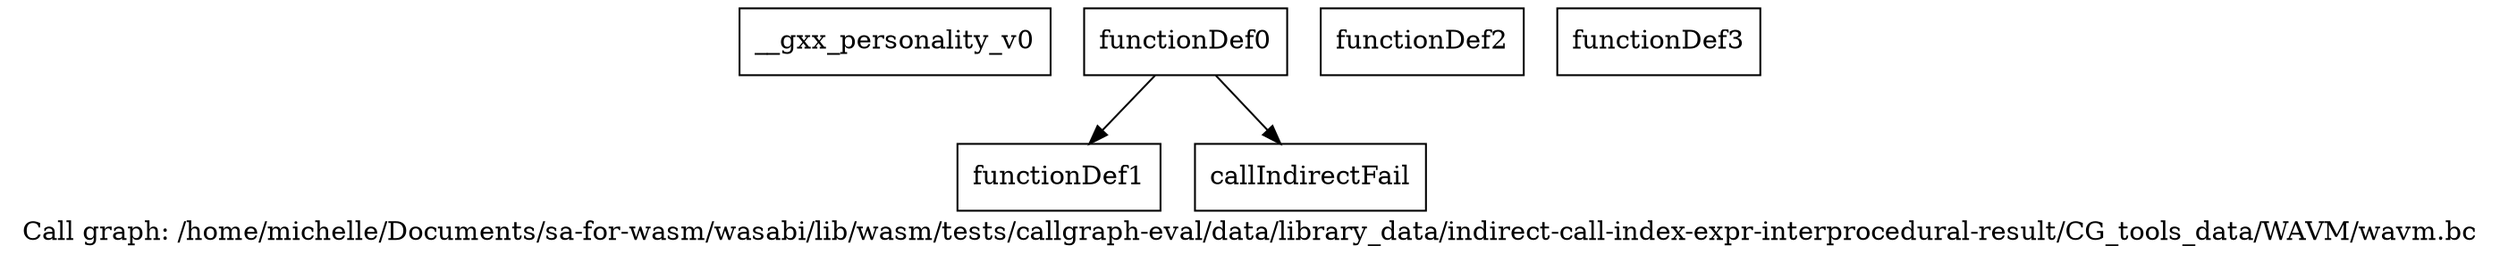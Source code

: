 digraph "Call graph: /home/michelle/Documents/sa-for-wasm/wasabi/lib/wasm/tests/callgraph-eval/data/library_data/indirect-call-index-expr-interprocedural-result/CG_tools_data/WAVM/wavm.bc" {
	label="Call graph: /home/michelle/Documents/sa-for-wasm/wasabi/lib/wasm/tests/callgraph-eval/data/library_data/indirect-call-index-expr-interprocedural-result/CG_tools_data/WAVM/wavm.bc";

	Node0x918ef0 [shape=record,label="{__gxx_personality_v0}"];
	Node0x918fa0 [shape=record,label="{functionDef0}"];
	Node0x918fa0 -> Node0x919020;
	Node0x918fa0 -> Node0x9190a0;
	Node0x919020 [shape=record,label="{functionDef1}"];
	Node0x9191d0 [shape=record,label="{functionDef2}"];
	Node0x919250 [shape=record,label="{functionDef3}"];
	Node0x9190a0 [shape=record,label="{callIndirectFail}"];
}
